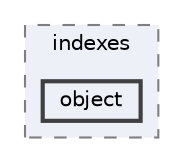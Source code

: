 digraph "env/lib/python3.12/site-packages/pandas/tests/indexes/object"
{
 // LATEX_PDF_SIZE
  bgcolor="transparent";
  edge [fontname=Helvetica,fontsize=10,labelfontname=Helvetica,labelfontsize=10];
  node [fontname=Helvetica,fontsize=10,shape=box,height=0.2,width=0.4];
  compound=true
  subgraph clusterdir_399a6bfa8584bb7d5da8f2b2efb8afd8 {
    graph [ bgcolor="#edf0f7", pencolor="grey50", label="indexes", fontname=Helvetica,fontsize=10 style="filled,dashed", URL="dir_399a6bfa8584bb7d5da8f2b2efb8afd8.html",tooltip=""]
  dir_7ebd0aff5510259d1f2e7d03113729ef [label="object", fillcolor="#edf0f7", color="grey25", style="filled,bold", URL="dir_7ebd0aff5510259d1f2e7d03113729ef.html",tooltip=""];
  }
}
